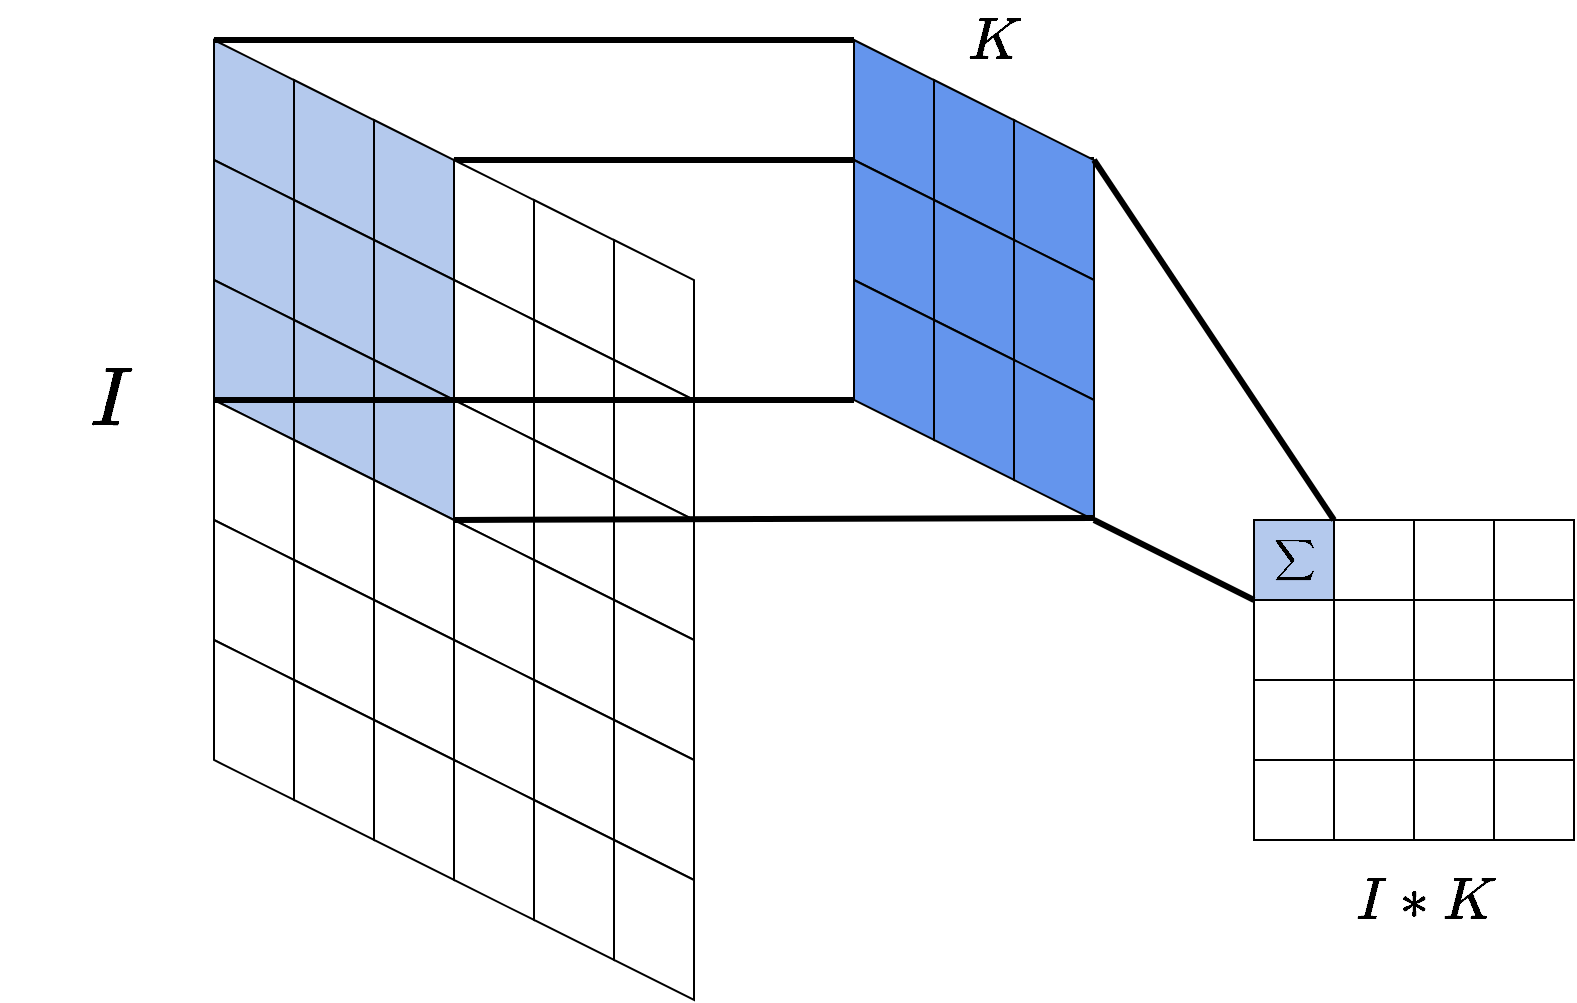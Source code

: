 <mxfile version="21.6.6" type="github">
  <diagram name="Página-1" id="jo_heMIZXuQTg2KebVLG">
    <mxGraphModel dx="1434" dy="803" grid="1" gridSize="10" guides="1" tooltips="1" connect="1" arrows="1" fold="1" page="1" pageScale="1" pageWidth="827" pageHeight="1169" math="1" shadow="0">
      <root>
        <mxCell id="0" />
        <mxCell id="1" parent="0" />
        <mxCell id="l0un5ae_-4-V1mjZcHi3-107" value="" style="endArrow=none;html=1;rounded=0;exitX=0;exitY=1;exitDx=0;exitDy=0;strokeWidth=3;" edge="1" parent="1" source="l0un5ae_-4-V1mjZcHi3-61">
          <mxGeometry width="50" height="50" relative="1" as="geometry">
            <mxPoint x="307" y="219" as="sourcePoint" />
            <mxPoint x="587" y="220" as="targetPoint" />
          </mxGeometry>
        </mxCell>
        <mxCell id="l0un5ae_-4-V1mjZcHi3-43" value="" style="shape=parallelogram;perimeter=parallelogramPerimeter;whiteSpace=wrap;html=1;fixedSize=1;rotation=90;size=20;fillColor=#B4C9ED;" vertex="1" parent="1">
          <mxGeometry x="127" y="180" width="80" height="40" as="geometry" />
        </mxCell>
        <mxCell id="l0un5ae_-4-V1mjZcHi3-44" value="" style="shape=parallelogram;perimeter=parallelogramPerimeter;whiteSpace=wrap;html=1;fixedSize=1;rotation=90;size=20;fillColor=#B4C9ED;" vertex="1" parent="1">
          <mxGeometry x="127" y="240" width="80" height="40" as="geometry" />
        </mxCell>
        <mxCell id="l0un5ae_-4-V1mjZcHi3-45" value="" style="shape=parallelogram;perimeter=parallelogramPerimeter;whiteSpace=wrap;html=1;fixedSize=1;rotation=90;size=20;fillColor=#B4C9ED;" vertex="1" parent="1">
          <mxGeometry x="127" y="300" width="80" height="40" as="geometry" />
        </mxCell>
        <mxCell id="l0un5ae_-4-V1mjZcHi3-46" value="" style="shape=parallelogram;perimeter=parallelogramPerimeter;whiteSpace=wrap;html=1;fixedSize=1;rotation=90;size=20;" vertex="1" parent="1">
          <mxGeometry x="127" y="360" width="80" height="40" as="geometry" />
        </mxCell>
        <mxCell id="l0un5ae_-4-V1mjZcHi3-47" value="" style="shape=parallelogram;perimeter=parallelogramPerimeter;whiteSpace=wrap;html=1;fixedSize=1;rotation=90;size=20;" vertex="1" parent="1">
          <mxGeometry x="127" y="420" width="80" height="40" as="geometry" />
        </mxCell>
        <mxCell id="l0un5ae_-4-V1mjZcHi3-48" value="" style="shape=parallelogram;perimeter=parallelogramPerimeter;whiteSpace=wrap;html=1;fixedSize=1;rotation=90;size=20;" vertex="1" parent="1">
          <mxGeometry x="127" y="480" width="80" height="40" as="geometry" />
        </mxCell>
        <mxCell id="l0un5ae_-4-V1mjZcHi3-49" value="" style="shape=parallelogram;perimeter=parallelogramPerimeter;whiteSpace=wrap;html=1;fixedSize=1;rotation=90;size=20;fillColor=#B4C9ED;" vertex="1" parent="1">
          <mxGeometry x="167" y="200" width="80" height="40" as="geometry" />
        </mxCell>
        <mxCell id="l0un5ae_-4-V1mjZcHi3-50" value="" style="shape=parallelogram;perimeter=parallelogramPerimeter;whiteSpace=wrap;html=1;fixedSize=1;rotation=90;size=20;fillColor=#B4C9ED;" vertex="1" parent="1">
          <mxGeometry x="167" y="260" width="80" height="40" as="geometry" />
        </mxCell>
        <mxCell id="l0un5ae_-4-V1mjZcHi3-51" value="" style="shape=parallelogram;perimeter=parallelogramPerimeter;whiteSpace=wrap;html=1;fixedSize=1;rotation=90;size=20;fillColor=#B4C9ED;" vertex="1" parent="1">
          <mxGeometry x="167" y="320" width="80" height="40" as="geometry" />
        </mxCell>
        <mxCell id="l0un5ae_-4-V1mjZcHi3-52" value="" style="shape=parallelogram;perimeter=parallelogramPerimeter;whiteSpace=wrap;html=1;fixedSize=1;rotation=90;size=20;" vertex="1" parent="1">
          <mxGeometry x="167" y="380" width="80" height="40" as="geometry" />
        </mxCell>
        <mxCell id="l0un5ae_-4-V1mjZcHi3-53" value="" style="shape=parallelogram;perimeter=parallelogramPerimeter;whiteSpace=wrap;html=1;fixedSize=1;rotation=90;size=20;" vertex="1" parent="1">
          <mxGeometry x="167" y="440" width="80" height="40" as="geometry" />
        </mxCell>
        <mxCell id="l0un5ae_-4-V1mjZcHi3-54" value="" style="shape=parallelogram;perimeter=parallelogramPerimeter;whiteSpace=wrap;html=1;fixedSize=1;rotation=90;size=20;" vertex="1" parent="1">
          <mxGeometry x="167" y="500" width="80" height="40" as="geometry" />
        </mxCell>
        <mxCell id="l0un5ae_-4-V1mjZcHi3-55" value="" style="shape=parallelogram;perimeter=parallelogramPerimeter;whiteSpace=wrap;html=1;fixedSize=1;rotation=90;size=20;fillColor=#B4C9ED;" vertex="1" parent="1">
          <mxGeometry x="207" y="220" width="80" height="40" as="geometry" />
        </mxCell>
        <mxCell id="l0un5ae_-4-V1mjZcHi3-56" value="" style="shape=parallelogram;perimeter=parallelogramPerimeter;whiteSpace=wrap;html=1;fixedSize=1;rotation=90;size=20;fillColor=#B4C9ED;" vertex="1" parent="1">
          <mxGeometry x="207" y="280" width="80" height="40" as="geometry" />
        </mxCell>
        <mxCell id="l0un5ae_-4-V1mjZcHi3-57" value="" style="shape=parallelogram;perimeter=parallelogramPerimeter;whiteSpace=wrap;html=1;fixedSize=1;rotation=90;size=20;fillColor=#B4C9ED;" vertex="1" parent="1">
          <mxGeometry x="207" y="340" width="80" height="40" as="geometry" />
        </mxCell>
        <mxCell id="l0un5ae_-4-V1mjZcHi3-58" value="" style="shape=parallelogram;perimeter=parallelogramPerimeter;whiteSpace=wrap;html=1;fixedSize=1;rotation=90;size=20;" vertex="1" parent="1">
          <mxGeometry x="207" y="400" width="80" height="40" as="geometry" />
        </mxCell>
        <mxCell id="l0un5ae_-4-V1mjZcHi3-59" value="" style="shape=parallelogram;perimeter=parallelogramPerimeter;whiteSpace=wrap;html=1;fixedSize=1;rotation=90;size=20;" vertex="1" parent="1">
          <mxGeometry x="207" y="460" width="80" height="40" as="geometry" />
        </mxCell>
        <mxCell id="l0un5ae_-4-V1mjZcHi3-60" value="" style="shape=parallelogram;perimeter=parallelogramPerimeter;whiteSpace=wrap;html=1;fixedSize=1;rotation=90;size=20;" vertex="1" parent="1">
          <mxGeometry x="207" y="520" width="80" height="40" as="geometry" />
        </mxCell>
        <mxCell id="l0un5ae_-4-V1mjZcHi3-61" value="" style="shape=parallelogram;perimeter=parallelogramPerimeter;whiteSpace=wrap;html=1;fixedSize=1;rotation=90;size=20;" vertex="1" parent="1">
          <mxGeometry x="247" y="240" width="80" height="40" as="geometry" />
        </mxCell>
        <mxCell id="l0un5ae_-4-V1mjZcHi3-62" value="" style="shape=parallelogram;perimeter=parallelogramPerimeter;whiteSpace=wrap;html=1;fixedSize=1;rotation=90;size=20;" vertex="1" parent="1">
          <mxGeometry x="247" y="300" width="80" height="40" as="geometry" />
        </mxCell>
        <mxCell id="l0un5ae_-4-V1mjZcHi3-63" value="" style="shape=parallelogram;perimeter=parallelogramPerimeter;whiteSpace=wrap;html=1;fixedSize=1;rotation=90;size=20;" vertex="1" parent="1">
          <mxGeometry x="247" y="360" width="80" height="40" as="geometry" />
        </mxCell>
        <mxCell id="l0un5ae_-4-V1mjZcHi3-64" value="" style="shape=parallelogram;perimeter=parallelogramPerimeter;whiteSpace=wrap;html=1;fixedSize=1;rotation=90;size=20;" vertex="1" parent="1">
          <mxGeometry x="247" y="420" width="80" height="40" as="geometry" />
        </mxCell>
        <mxCell id="l0un5ae_-4-V1mjZcHi3-65" value="" style="shape=parallelogram;perimeter=parallelogramPerimeter;whiteSpace=wrap;html=1;fixedSize=1;rotation=90;size=20;" vertex="1" parent="1">
          <mxGeometry x="247" y="480" width="80" height="40" as="geometry" />
        </mxCell>
        <mxCell id="l0un5ae_-4-V1mjZcHi3-66" value="" style="shape=parallelogram;perimeter=parallelogramPerimeter;whiteSpace=wrap;html=1;fixedSize=1;rotation=90;size=20;" vertex="1" parent="1">
          <mxGeometry x="247" y="540" width="80" height="40" as="geometry" />
        </mxCell>
        <mxCell id="l0un5ae_-4-V1mjZcHi3-67" value="" style="shape=parallelogram;perimeter=parallelogramPerimeter;whiteSpace=wrap;html=1;fixedSize=1;rotation=90;size=20;" vertex="1" parent="1">
          <mxGeometry x="287" y="260" width="80" height="40" as="geometry" />
        </mxCell>
        <mxCell id="l0un5ae_-4-V1mjZcHi3-68" value="" style="shape=parallelogram;perimeter=parallelogramPerimeter;whiteSpace=wrap;html=1;fixedSize=1;rotation=90;size=20;" vertex="1" parent="1">
          <mxGeometry x="287" y="320" width="80" height="40" as="geometry" />
        </mxCell>
        <mxCell id="l0un5ae_-4-V1mjZcHi3-69" value="" style="shape=parallelogram;perimeter=parallelogramPerimeter;whiteSpace=wrap;html=1;fixedSize=1;rotation=90;size=20;" vertex="1" parent="1">
          <mxGeometry x="287" y="380" width="80" height="40" as="geometry" />
        </mxCell>
        <mxCell id="l0un5ae_-4-V1mjZcHi3-70" value="" style="shape=parallelogram;perimeter=parallelogramPerimeter;whiteSpace=wrap;html=1;fixedSize=1;rotation=90;size=20;" vertex="1" parent="1">
          <mxGeometry x="287" y="440" width="80" height="40" as="geometry" />
        </mxCell>
        <mxCell id="l0un5ae_-4-V1mjZcHi3-71" value="" style="shape=parallelogram;perimeter=parallelogramPerimeter;whiteSpace=wrap;html=1;fixedSize=1;rotation=90;size=20;" vertex="1" parent="1">
          <mxGeometry x="287" y="500" width="80" height="40" as="geometry" />
        </mxCell>
        <mxCell id="l0un5ae_-4-V1mjZcHi3-72" value="" style="shape=parallelogram;perimeter=parallelogramPerimeter;whiteSpace=wrap;html=1;fixedSize=1;rotation=90;size=20;" vertex="1" parent="1">
          <mxGeometry x="287" y="560" width="80" height="40" as="geometry" />
        </mxCell>
        <mxCell id="l0un5ae_-4-V1mjZcHi3-73" value="" style="shape=parallelogram;perimeter=parallelogramPerimeter;whiteSpace=wrap;html=1;fixedSize=1;rotation=90;size=20;" vertex="1" parent="1">
          <mxGeometry x="327" y="280" width="80" height="40" as="geometry" />
        </mxCell>
        <mxCell id="l0un5ae_-4-V1mjZcHi3-74" value="" style="shape=parallelogram;perimeter=parallelogramPerimeter;whiteSpace=wrap;html=1;fixedSize=1;rotation=90;size=20;" vertex="1" parent="1">
          <mxGeometry x="327" y="340" width="80" height="40" as="geometry" />
        </mxCell>
        <mxCell id="l0un5ae_-4-V1mjZcHi3-75" value="" style="shape=parallelogram;perimeter=parallelogramPerimeter;whiteSpace=wrap;html=1;fixedSize=1;rotation=90;size=20;" vertex="1" parent="1">
          <mxGeometry x="327" y="400" width="80" height="40" as="geometry" />
        </mxCell>
        <mxCell id="l0un5ae_-4-V1mjZcHi3-76" value="" style="shape=parallelogram;perimeter=parallelogramPerimeter;whiteSpace=wrap;html=1;fixedSize=1;rotation=90;size=20;" vertex="1" parent="1">
          <mxGeometry x="327" y="460" width="80" height="40" as="geometry" />
        </mxCell>
        <mxCell id="l0un5ae_-4-V1mjZcHi3-77" value="" style="shape=parallelogram;perimeter=parallelogramPerimeter;whiteSpace=wrap;html=1;fixedSize=1;rotation=90;size=20;" vertex="1" parent="1">
          <mxGeometry x="327" y="520" width="80" height="40" as="geometry" />
        </mxCell>
        <mxCell id="l0un5ae_-4-V1mjZcHi3-78" value="" style="shape=parallelogram;perimeter=parallelogramPerimeter;whiteSpace=wrap;html=1;fixedSize=1;rotation=90;size=20;" vertex="1" parent="1">
          <mxGeometry x="327" y="580" width="80" height="40" as="geometry" />
        </mxCell>
        <mxCell id="l0un5ae_-4-V1mjZcHi3-79" value="$$\sum$$" style="whiteSpace=wrap;html=1;aspect=fixed;fillColor=#B4C9ED;" vertex="1" parent="1">
          <mxGeometry x="667" y="400" width="40" height="40" as="geometry" />
        </mxCell>
        <mxCell id="l0un5ae_-4-V1mjZcHi3-80" value="" style="whiteSpace=wrap;html=1;aspect=fixed;" vertex="1" parent="1">
          <mxGeometry x="707" y="400" width="40" height="40" as="geometry" />
        </mxCell>
        <mxCell id="l0un5ae_-4-V1mjZcHi3-81" value="" style="whiteSpace=wrap;html=1;aspect=fixed;" vertex="1" parent="1">
          <mxGeometry x="747" y="400" width="40" height="40" as="geometry" />
        </mxCell>
        <mxCell id="l0un5ae_-4-V1mjZcHi3-82" value="" style="whiteSpace=wrap;html=1;aspect=fixed;" vertex="1" parent="1">
          <mxGeometry x="787" y="400" width="40" height="40" as="geometry" />
        </mxCell>
        <mxCell id="l0un5ae_-4-V1mjZcHi3-83" value="" style="whiteSpace=wrap;html=1;aspect=fixed;" vertex="1" parent="1">
          <mxGeometry x="667" y="440" width="40" height="40" as="geometry" />
        </mxCell>
        <mxCell id="l0un5ae_-4-V1mjZcHi3-84" value="" style="whiteSpace=wrap;html=1;aspect=fixed;" vertex="1" parent="1">
          <mxGeometry x="707" y="440" width="40" height="40" as="geometry" />
        </mxCell>
        <mxCell id="l0un5ae_-4-V1mjZcHi3-85" value="" style="whiteSpace=wrap;html=1;aspect=fixed;" vertex="1" parent="1">
          <mxGeometry x="747" y="440" width="40" height="40" as="geometry" />
        </mxCell>
        <mxCell id="l0un5ae_-4-V1mjZcHi3-86" value="" style="whiteSpace=wrap;html=1;aspect=fixed;" vertex="1" parent="1">
          <mxGeometry x="787" y="440" width="40" height="40" as="geometry" />
        </mxCell>
        <mxCell id="l0un5ae_-4-V1mjZcHi3-87" value="" style="whiteSpace=wrap;html=1;aspect=fixed;" vertex="1" parent="1">
          <mxGeometry x="667" y="480" width="40" height="40" as="geometry" />
        </mxCell>
        <mxCell id="l0un5ae_-4-V1mjZcHi3-88" value="" style="whiteSpace=wrap;html=1;aspect=fixed;" vertex="1" parent="1">
          <mxGeometry x="707" y="480" width="40" height="40" as="geometry" />
        </mxCell>
        <mxCell id="l0un5ae_-4-V1mjZcHi3-89" value="" style="whiteSpace=wrap;html=1;aspect=fixed;" vertex="1" parent="1">
          <mxGeometry x="747" y="480" width="40" height="40" as="geometry" />
        </mxCell>
        <mxCell id="l0un5ae_-4-V1mjZcHi3-90" value="" style="whiteSpace=wrap;html=1;aspect=fixed;" vertex="1" parent="1">
          <mxGeometry x="787" y="480" width="40" height="40" as="geometry" />
        </mxCell>
        <mxCell id="l0un5ae_-4-V1mjZcHi3-91" value="" style="whiteSpace=wrap;html=1;aspect=fixed;" vertex="1" parent="1">
          <mxGeometry x="667" y="520" width="40" height="40" as="geometry" />
        </mxCell>
        <mxCell id="l0un5ae_-4-V1mjZcHi3-92" value="" style="whiteSpace=wrap;html=1;aspect=fixed;" vertex="1" parent="1">
          <mxGeometry x="707" y="520" width="40" height="40" as="geometry" />
        </mxCell>
        <mxCell id="l0un5ae_-4-V1mjZcHi3-93" value="" style="whiteSpace=wrap;html=1;aspect=fixed;" vertex="1" parent="1">
          <mxGeometry x="747" y="520" width="40" height="40" as="geometry" />
        </mxCell>
        <mxCell id="l0un5ae_-4-V1mjZcHi3-94" value="" style="whiteSpace=wrap;html=1;aspect=fixed;" vertex="1" parent="1">
          <mxGeometry x="787" y="520" width="40" height="40" as="geometry" />
        </mxCell>
        <mxCell id="l0un5ae_-4-V1mjZcHi3-95" value="" style="shape=parallelogram;perimeter=parallelogramPerimeter;whiteSpace=wrap;html=1;fixedSize=1;rotation=90;size=20;fillColor=#6495ED;" vertex="1" parent="1">
          <mxGeometry x="447" y="180" width="80" height="40" as="geometry" />
        </mxCell>
        <mxCell id="l0un5ae_-4-V1mjZcHi3-96" value="" style="shape=parallelogram;perimeter=parallelogramPerimeter;whiteSpace=wrap;html=1;fixedSize=1;rotation=90;size=20;fillColor=#6495ED;" vertex="1" parent="1">
          <mxGeometry x="447" y="240" width="80" height="40" as="geometry" />
        </mxCell>
        <mxCell id="l0un5ae_-4-V1mjZcHi3-97" value="" style="shape=parallelogram;perimeter=parallelogramPerimeter;whiteSpace=wrap;html=1;fixedSize=1;rotation=90;size=20;fillColor=#6495ED;" vertex="1" parent="1">
          <mxGeometry x="447" y="300" width="80" height="40" as="geometry" />
        </mxCell>
        <mxCell id="l0un5ae_-4-V1mjZcHi3-98" value="" style="shape=parallelogram;perimeter=parallelogramPerimeter;whiteSpace=wrap;html=1;fixedSize=1;rotation=90;size=20;fillColor=#6495ED;" vertex="1" parent="1">
          <mxGeometry x="487" y="200" width="80" height="40" as="geometry" />
        </mxCell>
        <mxCell id="l0un5ae_-4-V1mjZcHi3-99" value="" style="shape=parallelogram;perimeter=parallelogramPerimeter;whiteSpace=wrap;html=1;fixedSize=1;rotation=90;size=20;fillColor=#6495ED;" vertex="1" parent="1">
          <mxGeometry x="487" y="260" width="80" height="40" as="geometry" />
        </mxCell>
        <mxCell id="l0un5ae_-4-V1mjZcHi3-100" value="" style="shape=parallelogram;perimeter=parallelogramPerimeter;whiteSpace=wrap;html=1;fixedSize=1;rotation=90;size=20;fillColor=#6495ED;" vertex="1" parent="1">
          <mxGeometry x="487" y="320" width="80" height="40" as="geometry" />
        </mxCell>
        <mxCell id="l0un5ae_-4-V1mjZcHi3-101" value="" style="shape=parallelogram;perimeter=parallelogramPerimeter;whiteSpace=wrap;html=1;fixedSize=1;rotation=90;size=20;fillColor=#6495ED;" vertex="1" parent="1">
          <mxGeometry x="527" y="220" width="80" height="40" as="geometry" />
        </mxCell>
        <mxCell id="l0un5ae_-4-V1mjZcHi3-102" value="" style="shape=parallelogram;perimeter=parallelogramPerimeter;whiteSpace=wrap;html=1;fixedSize=1;rotation=90;size=20;fillColor=#6495ED;" vertex="1" parent="1">
          <mxGeometry x="527" y="280" width="80" height="40" as="geometry" />
        </mxCell>
        <mxCell id="l0un5ae_-4-V1mjZcHi3-103" value="" style="shape=parallelogram;perimeter=parallelogramPerimeter;whiteSpace=wrap;html=1;fixedSize=1;rotation=90;size=20;fillColor=#6495ED;" vertex="1" parent="1">
          <mxGeometry x="527" y="340" width="80" height="40" as="geometry" />
        </mxCell>
        <mxCell id="l0un5ae_-4-V1mjZcHi3-104" value="" style="endArrow=none;html=1;rounded=0;exitX=0;exitY=1;exitDx=0;exitDy=0;entryX=0;entryY=1;entryDx=0;entryDy=0;strokeWidth=3;" edge="1" parent="1" source="l0un5ae_-4-V1mjZcHi3-43" target="l0un5ae_-4-V1mjZcHi3-95">
          <mxGeometry width="50" height="50" relative="1" as="geometry">
            <mxPoint x="457" y="450" as="sourcePoint" />
            <mxPoint x="507" y="400" as="targetPoint" />
          </mxGeometry>
        </mxCell>
        <mxCell id="l0un5ae_-4-V1mjZcHi3-105" value="" style="endArrow=none;html=1;rounded=0;exitX=0;exitY=1;exitDx=0;exitDy=0;strokeWidth=3;" edge="1" parent="1" source="l0un5ae_-4-V1mjZcHi3-46">
          <mxGeometry width="50" height="50" relative="1" as="geometry">
            <mxPoint x="187" y="339.5" as="sourcePoint" />
            <mxPoint x="467" y="340" as="targetPoint" />
          </mxGeometry>
        </mxCell>
        <mxCell id="l0un5ae_-4-V1mjZcHi3-106" value="" style="endArrow=none;html=1;rounded=0;exitX=0.25;exitY=0;exitDx=0;exitDy=0;strokeWidth=3;" edge="1" parent="1" source="l0un5ae_-4-V1mjZcHi3-58">
          <mxGeometry width="50" height="50" relative="1" as="geometry">
            <mxPoint x="307" y="399" as="sourcePoint" />
            <mxPoint x="587" y="399" as="targetPoint" />
          </mxGeometry>
        </mxCell>
        <mxCell id="l0un5ae_-4-V1mjZcHi3-108" value="" style="endArrow=none;html=1;rounded=0;entryX=0;entryY=0;entryDx=0;entryDy=0;strokeWidth=3;exitX=0.25;exitY=0;exitDx=0;exitDy=0;" edge="1" parent="1" source="l0un5ae_-4-V1mjZcHi3-101" target="l0un5ae_-4-V1mjZcHi3-80">
          <mxGeometry width="50" height="50" relative="1" as="geometry">
            <mxPoint x="627" y="220" as="sourcePoint" />
            <mxPoint x="947" y="219" as="targetPoint" />
          </mxGeometry>
        </mxCell>
        <mxCell id="l0un5ae_-4-V1mjZcHi3-109" value="" style="endArrow=none;html=1;rounded=0;entryX=0;entryY=0;entryDx=0;entryDy=0;strokeWidth=3;exitX=1;exitY=0;exitDx=0;exitDy=0;" edge="1" parent="1" source="l0un5ae_-4-V1mjZcHi3-103" target="l0un5ae_-4-V1mjZcHi3-83">
          <mxGeometry width="50" height="50" relative="1" as="geometry">
            <mxPoint x="627" y="400" as="sourcePoint" />
            <mxPoint x="747" y="541" as="targetPoint" />
          </mxGeometry>
        </mxCell>
        <mxCell id="l0un5ae_-4-V1mjZcHi3-110" value="$$I$$" style="text;html=1;align=center;verticalAlign=middle;resizable=0;points=[];autosize=1;strokeColor=none;fillColor=none;fontSize=35;" vertex="1" parent="1">
          <mxGeometry x="40" y="310" width="110" height="60" as="geometry" />
        </mxCell>
        <mxCell id="l0un5ae_-4-V1mjZcHi3-111" value="$$K$$" style="text;html=1;align=center;verticalAlign=middle;resizable=0;points=[];autosize=1;strokeColor=none;fillColor=none;fontSize=25;" vertex="1" parent="1">
          <mxGeometry x="487" y="140" width="100" height="40" as="geometry" />
        </mxCell>
        <mxCell id="l0un5ae_-4-V1mjZcHi3-112" value="$$I*K$$" style="text;html=1;align=center;verticalAlign=middle;resizable=0;points=[];autosize=1;strokeColor=none;fillColor=none;fontSize=25;" vertex="1" parent="1">
          <mxGeometry x="697" y="570" width="110" height="40" as="geometry" />
        </mxCell>
      </root>
    </mxGraphModel>
  </diagram>
</mxfile>
